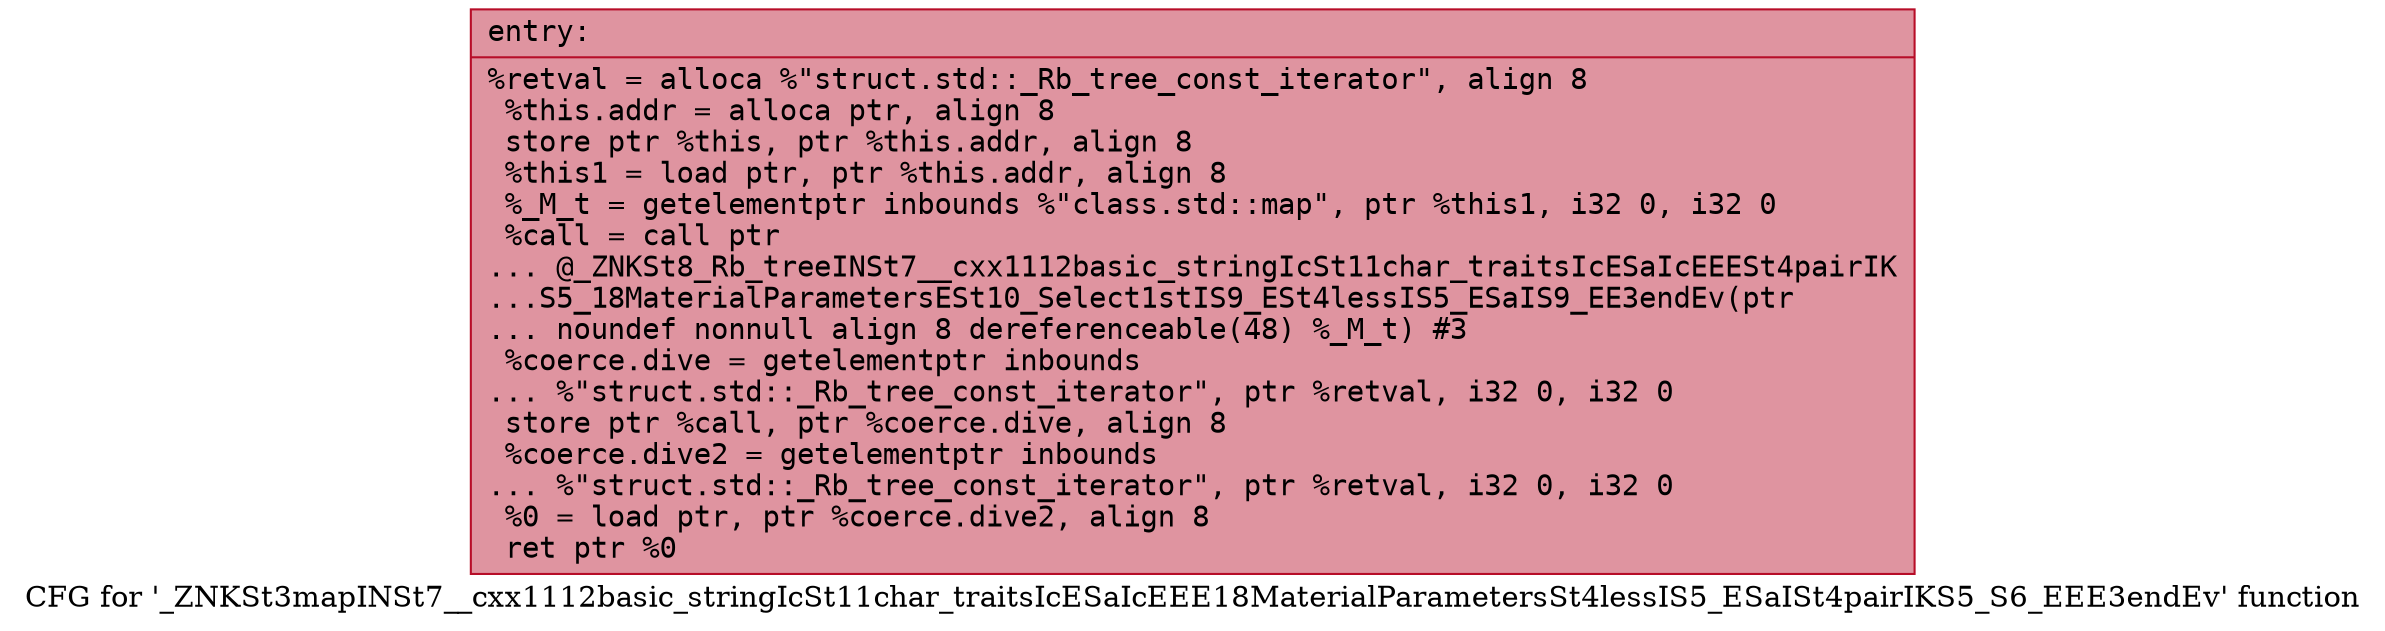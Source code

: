 digraph "CFG for '_ZNKSt3mapINSt7__cxx1112basic_stringIcSt11char_traitsIcESaIcEEE18MaterialParametersSt4lessIS5_ESaISt4pairIKS5_S6_EEE3endEv' function" {
	label="CFG for '_ZNKSt3mapINSt7__cxx1112basic_stringIcSt11char_traitsIcESaIcEEE18MaterialParametersSt4lessIS5_ESaISt4pairIKS5_S6_EEE3endEv' function";

	Node0x562c4e4889c0 [shape=record,color="#b70d28ff", style=filled, fillcolor="#b70d2870" fontname="Courier",label="{entry:\l|  %retval = alloca %\"struct.std::_Rb_tree_const_iterator\", align 8\l  %this.addr = alloca ptr, align 8\l  store ptr %this, ptr %this.addr, align 8\l  %this1 = load ptr, ptr %this.addr, align 8\l  %_M_t = getelementptr inbounds %\"class.std::map\", ptr %this1, i32 0, i32 0\l  %call = call ptr\l... @_ZNKSt8_Rb_treeINSt7__cxx1112basic_stringIcSt11char_traitsIcESaIcEEESt4pairIK\l...S5_18MaterialParametersESt10_Select1stIS9_ESt4lessIS5_ESaIS9_EE3endEv(ptr\l... noundef nonnull align 8 dereferenceable(48) %_M_t) #3\l  %coerce.dive = getelementptr inbounds\l... %\"struct.std::_Rb_tree_const_iterator\", ptr %retval, i32 0, i32 0\l  store ptr %call, ptr %coerce.dive, align 8\l  %coerce.dive2 = getelementptr inbounds\l... %\"struct.std::_Rb_tree_const_iterator\", ptr %retval, i32 0, i32 0\l  %0 = load ptr, ptr %coerce.dive2, align 8\l  ret ptr %0\l}"];
}
